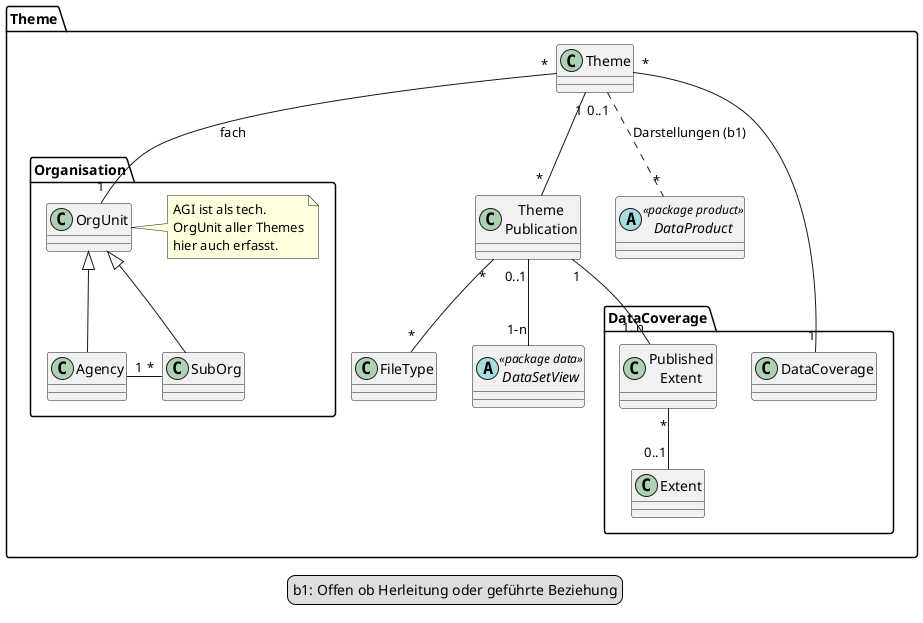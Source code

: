 @startuml
package Theme {

  class "Theme\nPublication" as tp
  class "Theme" as th
  class "FileType" as ft 
  
  abstract class "DataSetView" as dsv << package data >>
  abstract class "DataProduct" as dp << package product >>
  
  package Organisation {
    class "OrgUnit" as ou
    note right
      AGI ist als tech. 
      OrgUnit aller Themes
      hier auch erfasst.
    end note
    
    class "Agency" as ag
    class "SubOrg" as so
    
    ag "1" -right- "*" so
  
    ou <|-- ag
    ou <|-- so
  }
  
  package DataCoverage {
    class "Extent" as ex
    class "Published\nExtent" as pe
    class "DataCoverage" as dc
    
    tp "1" -- "1..n" pe
    pe "*" -- "0..1" ex
  }
  
  th "*" -- "1" dc
  th "1" -- "*" tp
  th "*" -- "1" ou : "fach"
  th "0..1" .. "*" dp : "Darstellungen (b1)"
  tp "0..1" -- "1-n" dsv
  tp "*" -- "*" ft
}

legend
  b1: Offen ob Herleitung oder geführte Beziehung
end legend
@enduml